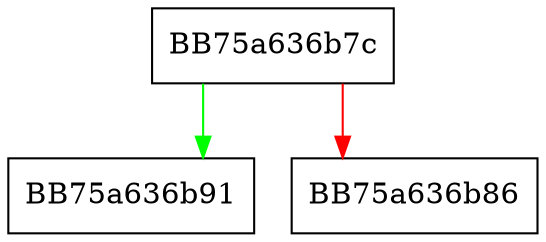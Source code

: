 digraph push_back {
  node [shape="box"];
  graph [splines=ortho];
  BB75a636b7c -> BB75a636b91 [color="green"];
  BB75a636b7c -> BB75a636b86 [color="red"];
}